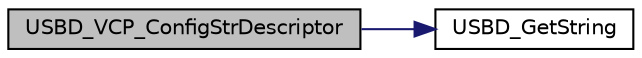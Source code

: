 digraph "USBD_VCP_ConfigStrDescriptor"
{
  edge [fontname="Helvetica",fontsize="10",labelfontname="Helvetica",labelfontsize="10"];
  node [fontname="Helvetica",fontsize="10",shape=record];
  rankdir="LR";
  Node0 [label="USBD_VCP_ConfigStrDescriptor",height=0.2,width=0.4,color="black", fillcolor="grey75", style="filled", fontcolor="black"];
  Node0 -> Node1 [color="midnightblue",fontsize="10",style="solid",fontname="Helvetica"];
  Node1 [label="USBD_GetString",height=0.2,width=0.4,color="black", fillcolor="white", style="filled",URL="$group___u_s_b_d___r_e_q___exported___functions_prototype.html#ga9ad6afa29382920474120306997d83ee",tooltip="USBD_GetString Convert Ascii string into unicode one. "];
}
